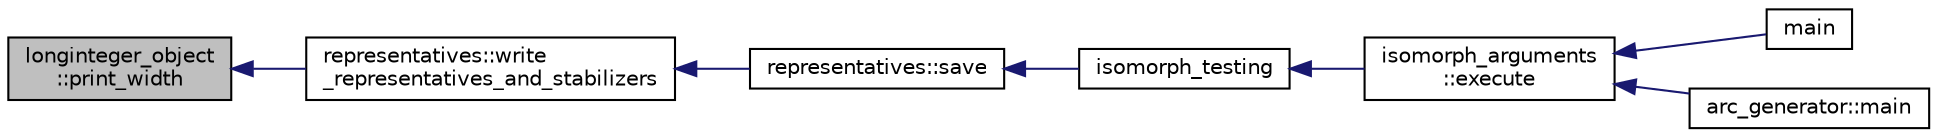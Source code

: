digraph "longinteger_object::print_width"
{
  edge [fontname="Helvetica",fontsize="10",labelfontname="Helvetica",labelfontsize="10"];
  node [fontname="Helvetica",fontsize="10",shape=record];
  rankdir="LR";
  Node3191 [label="longinteger_object\l::print_width",height=0.2,width=0.4,color="black", fillcolor="grey75", style="filled", fontcolor="black"];
  Node3191 -> Node3192 [dir="back",color="midnightblue",fontsize="10",style="solid",fontname="Helvetica"];
  Node3192 [label="representatives::write\l_representatives_and_stabilizers",height=0.2,width=0.4,color="black", fillcolor="white", style="filled",URL="$da/dc1/classrepresentatives.html#a63e383a197b4f354b1226db6b67414df"];
  Node3192 -> Node3193 [dir="back",color="midnightblue",fontsize="10",style="solid",fontname="Helvetica"];
  Node3193 [label="representatives::save",height=0.2,width=0.4,color="black", fillcolor="white", style="filled",URL="$da/dc1/classrepresentatives.html#a55b82caf4dcd8c5f717ceb448104c95b"];
  Node3193 -> Node3194 [dir="back",color="midnightblue",fontsize="10",style="solid",fontname="Helvetica"];
  Node3194 [label="isomorph_testing",height=0.2,width=0.4,color="black", fillcolor="white", style="filled",URL="$d4/d7e/isomorph__global_8_c.html#a5a73cbe9f89c4727f086482ee2d238f9"];
  Node3194 -> Node3195 [dir="back",color="midnightblue",fontsize="10",style="solid",fontname="Helvetica"];
  Node3195 [label="isomorph_arguments\l::execute",height=0.2,width=0.4,color="black", fillcolor="white", style="filled",URL="$d5/de4/classisomorph__arguments.html#aa85e472d14906abdd5672dc66027583e"];
  Node3195 -> Node3196 [dir="back",color="midnightblue",fontsize="10",style="solid",fontname="Helvetica"];
  Node3196 [label="main",height=0.2,width=0.4,color="black", fillcolor="white", style="filled",URL="$d1/d5e/blt__main_8_c.html#a217dbf8b442f20279ea00b898af96f52"];
  Node3195 -> Node3197 [dir="back",color="midnightblue",fontsize="10",style="solid",fontname="Helvetica"];
  Node3197 [label="arc_generator::main",height=0.2,width=0.4,color="black", fillcolor="white", style="filled",URL="$d4/d21/classarc__generator.html#ad80140b51b165dad1fe6ab232be7829a"];
}
